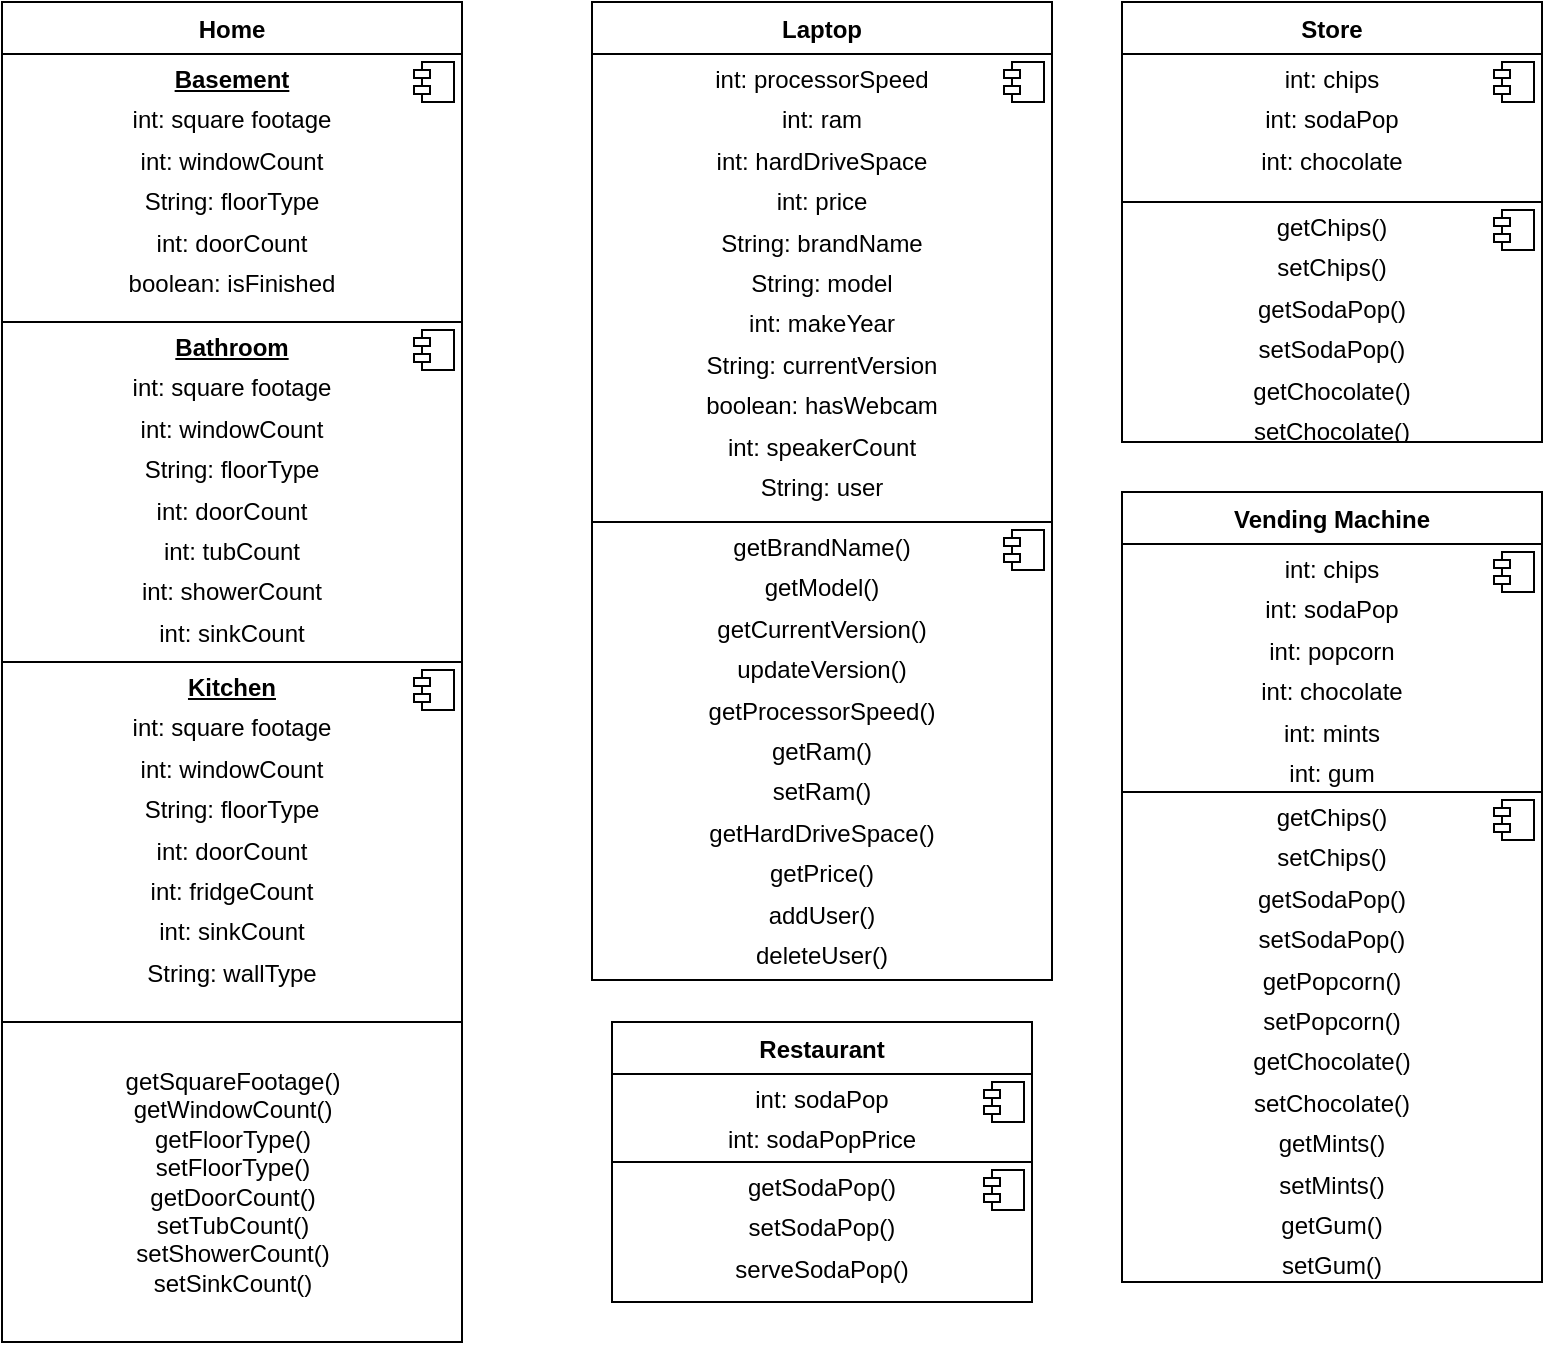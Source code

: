 <mxfile version="11.0.9" type="device"><diagram id="vs5ANBardJPIIRw19fNU" name="Page-1"><mxGraphModel dx="1186" dy="766" grid="1" gridSize="10" guides="1" tooltips="1" connect="1" arrows="1" fold="1" page="1" pageScale="1" pageWidth="850" pageHeight="1100" math="0" shadow="0"><root><mxCell id="0"/><mxCell id="1" parent="0"/><mxCell id="6WhlAu-ilAFkvbEj0gqO-1" value="Home" style="swimlane;fontStyle=1;align=center;verticalAlign=top;childLayout=stackLayout;horizontal=1;startSize=26;horizontalStack=0;resizeParent=1;resizeParentMax=0;resizeLast=0;collapsible=1;marginBottom=0;" vertex="1" parent="1"><mxGeometry x="50" y="40" width="230" height="330" as="geometry"/></mxCell><mxCell id="6WhlAu-ilAFkvbEj0gqO-5" value="&lt;p style=&quot;margin: 0px ; margin-top: 6px ; text-align: center&quot;&gt;&lt;b&gt;&lt;u&gt;Basement&lt;/u&gt;&lt;/b&gt;&lt;/p&gt;&lt;p style=&quot;margin: 0px ; margin-top: 6px ; text-align: center&quot;&gt;int: square footage&lt;/p&gt;&lt;p style=&quot;margin: 0px ; margin-top: 6px ; text-align: center&quot;&gt;int: windowCount&lt;/p&gt;&lt;p style=&quot;margin: 0px ; margin-top: 6px ; text-align: center&quot;&gt;String: floorType&lt;/p&gt;&lt;p style=&quot;margin: 0px ; margin-top: 6px ; text-align: center&quot;&gt;int: doorCount&lt;/p&gt;&lt;p style=&quot;margin: 0px ; margin-top: 6px ; text-align: center&quot;&gt;boolean: isFinished&lt;/p&gt;&lt;p style=&quot;margin: 0px ; margin-top: 6px ; text-align: center&quot;&gt;&lt;b&gt;&lt;br&gt;&lt;/b&gt;&lt;/p&gt;" style="align=left;overflow=fill;html=1;" vertex="1" parent="6WhlAu-ilAFkvbEj0gqO-1"><mxGeometry y="26" width="230" height="304" as="geometry"/></mxCell><mxCell id="6WhlAu-ilAFkvbEj0gqO-6" value="" style="shape=component;jettyWidth=8;jettyHeight=4;" vertex="1" parent="6WhlAu-ilAFkvbEj0gqO-5"><mxGeometry x="1" width="20" height="20" relative="1" as="geometry"><mxPoint x="-24" y="4" as="offset"/></mxGeometry></mxCell><mxCell id="6WhlAu-ilAFkvbEj0gqO-7" value="&lt;p style=&quot;margin: 0px ; margin-top: 6px ; text-align: center&quot;&gt;&lt;b&gt;&lt;u&gt;Bathroom&lt;/u&gt;&lt;/b&gt;&lt;/p&gt;&lt;p style=&quot;margin: 0px ; margin-top: 6px ; text-align: center&quot;&gt;int: square footage&lt;/p&gt;&lt;p style=&quot;margin: 0px ; margin-top: 6px ; text-align: center&quot;&gt;int: windowCount&lt;/p&gt;&lt;p style=&quot;margin: 0px ; margin-top: 6px ; text-align: center&quot;&gt;String: floorType&lt;/p&gt;&lt;p style=&quot;margin: 0px ; margin-top: 6px ; text-align: center&quot;&gt;int: doorCount&lt;/p&gt;&lt;p style=&quot;margin: 0px ; margin-top: 6px ; text-align: center&quot;&gt;int: tubCount&lt;/p&gt;&lt;p style=&quot;margin: 0px ; margin-top: 6px ; text-align: center&quot;&gt;int: showerCount&lt;/p&gt;&lt;p style=&quot;margin: 0px ; margin-top: 6px ; text-align: center&quot;&gt;int: sinkCount&lt;/p&gt;&lt;p style=&quot;margin: 0px ; margin-top: 6px ; text-align: center&quot;&gt;&lt;b&gt;&lt;br&gt;&lt;/b&gt;&lt;/p&gt;" style="align=left;overflow=fill;html=1;" vertex="1" parent="6WhlAu-ilAFkvbEj0gqO-5"><mxGeometry y="134" width="230" height="170" as="geometry"/></mxCell><mxCell id="6WhlAu-ilAFkvbEj0gqO-8" value="" style="shape=component;jettyWidth=8;jettyHeight=4;" vertex="1" parent="6WhlAu-ilAFkvbEj0gqO-7"><mxGeometry x="1" width="20" height="20" relative="1" as="geometry"><mxPoint x="-24" y="4" as="offset"/></mxGeometry></mxCell><mxCell id="6WhlAu-ilAFkvbEj0gqO-9" value="&lt;p style=&quot;margin: 0px ; margin-top: 6px ; text-align: center&quot;&gt;&lt;b&gt;&lt;u&gt;Kitchen&lt;/u&gt;&lt;/b&gt;&lt;/p&gt;&lt;p style=&quot;margin: 0px ; margin-top: 6px ; text-align: center&quot;&gt;int: square footage&lt;br&gt;&lt;/p&gt;&lt;p style=&quot;margin: 0px ; margin-top: 6px ; text-align: center&quot;&gt;int: windowCount&lt;/p&gt;&lt;p style=&quot;margin: 0px ; margin-top: 6px ; text-align: center&quot;&gt;String: floorType&lt;/p&gt;&lt;p style=&quot;margin: 0px ; margin-top: 6px ; text-align: center&quot;&gt;int: doorCount&lt;/p&gt;&lt;p style=&quot;margin: 0px ; margin-top: 6px ; text-align: center&quot;&gt;int: fridgeCount&lt;/p&gt;&lt;p style=&quot;margin: 0px ; margin-top: 6px ; text-align: center&quot;&gt;int: sinkCount&lt;/p&gt;&lt;p style=&quot;margin: 0px ; margin-top: 6px ; text-align: center&quot;&gt;String: wallType&lt;/p&gt;" style="align=left;overflow=fill;html=1;" vertex="1" parent="1"><mxGeometry x="50" y="370" width="230" height="340" as="geometry"/></mxCell><mxCell id="6WhlAu-ilAFkvbEj0gqO-10" value="" style="shape=component;jettyWidth=8;jettyHeight=4;" vertex="1" parent="6WhlAu-ilAFkvbEj0gqO-9"><mxGeometry x="1" width="20" height="20" relative="1" as="geometry"><mxPoint x="-24" y="4" as="offset"/></mxGeometry></mxCell><mxCell id="6WhlAu-ilAFkvbEj0gqO-24" value="getSquareFootage()&lt;br&gt;getWindowCount()&lt;br&gt;getFloorType()&lt;br&gt;setFloorType()&lt;br&gt;getDoorCount()&lt;br&gt;setTubCount()&lt;br&gt;setShowerCount()&lt;br&gt;setSinkCount()&lt;br&gt;" style="html=1;" vertex="1" parent="6WhlAu-ilAFkvbEj0gqO-9"><mxGeometry y="180" width="230" height="160" as="geometry"/></mxCell><mxCell id="6WhlAu-ilAFkvbEj0gqO-15" value="Laptop" style="swimlane;fontStyle=1;align=center;verticalAlign=top;childLayout=stackLayout;horizontal=1;startSize=26;horizontalStack=0;resizeParent=1;resizeParentMax=0;resizeLast=0;collapsible=1;marginBottom=0;" vertex="1" parent="1"><mxGeometry x="345" y="40" width="230" height="260" as="geometry"/></mxCell><mxCell id="6WhlAu-ilAFkvbEj0gqO-16" value="&lt;p style=&quot;margin: 0px ; margin-top: 6px ; text-align: center&quot;&gt;int: processorSpeed&lt;/p&gt;&lt;p style=&quot;margin: 0px ; margin-top: 6px ; text-align: center&quot;&gt;int: ram&lt;/p&gt;&lt;p style=&quot;margin: 0px ; margin-top: 6px ; text-align: center&quot;&gt;int: hardDriveSpace&lt;/p&gt;&lt;p style=&quot;margin: 0px ; margin-top: 6px ; text-align: center&quot;&gt;int: price&lt;/p&gt;&lt;p style=&quot;margin: 0px ; margin-top: 6px ; text-align: center&quot;&gt;String: brandName&lt;/p&gt;&lt;p style=&quot;margin: 0px ; margin-top: 6px ; text-align: center&quot;&gt;String: model&lt;/p&gt;&lt;p style=&quot;margin: 0px ; margin-top: 6px ; text-align: center&quot;&gt;int: makeYear&lt;/p&gt;&lt;p style=&quot;margin: 0px ; margin-top: 6px ; text-align: center&quot;&gt;String: currentVersion&lt;/p&gt;&lt;p style=&quot;margin: 0px ; margin-top: 6px ; text-align: center&quot;&gt;boolean: hasWebcam&lt;/p&gt;&lt;p style=&quot;margin: 0px ; margin-top: 6px ; text-align: center&quot;&gt;int: speakerCount&lt;/p&gt;&lt;p style=&quot;margin: 0px ; margin-top: 6px ; text-align: center&quot;&gt;String: user&lt;/p&gt;&lt;p style=&quot;margin: 0px ; margin-top: 6px ; text-align: center&quot;&gt;&lt;br&gt;&lt;/p&gt;&lt;p style=&quot;margin: 0px ; margin-top: 6px ; text-align: center&quot;&gt;&lt;b&gt;&lt;u&gt;&lt;br&gt;&lt;/u&gt;&lt;/b&gt;&lt;/p&gt;" style="align=left;overflow=fill;html=1;" vertex="1" parent="6WhlAu-ilAFkvbEj0gqO-15"><mxGeometry y="26" width="230" height="234" as="geometry"/></mxCell><mxCell id="6WhlAu-ilAFkvbEj0gqO-17" value="" style="shape=component;jettyWidth=8;jettyHeight=4;" vertex="1" parent="6WhlAu-ilAFkvbEj0gqO-16"><mxGeometry x="1" width="20" height="20" relative="1" as="geometry"><mxPoint x="-24" y="4" as="offset"/></mxGeometry></mxCell><mxCell id="6WhlAu-ilAFkvbEj0gqO-18" value="&lt;p style=&quot;margin: 0px ; margin-top: 6px ; text-align: center&quot;&gt;getBrandName()&lt;/p&gt;&lt;p style=&quot;margin: 0px ; margin-top: 6px ; text-align: center&quot;&gt;getModel()&lt;/p&gt;&lt;p style=&quot;margin: 0px ; margin-top: 6px ; text-align: center&quot;&gt;getCurrentVersion()&lt;/p&gt;&lt;p style=&quot;margin: 0px ; margin-top: 6px ; text-align: center&quot;&gt;updateVersion()&lt;/p&gt;&lt;p style=&quot;margin: 0px ; margin-top: 6px ; text-align: center&quot;&gt;getProcessorSpeed()&lt;/p&gt;&lt;p style=&quot;margin: 0px ; margin-top: 6px ; text-align: center&quot;&gt;getRam()&lt;/p&gt;&lt;p style=&quot;margin: 0px ; margin-top: 6px ; text-align: center&quot;&gt;setRam()&lt;/p&gt;&lt;p style=&quot;margin: 0px ; margin-top: 6px ; text-align: center&quot;&gt;getHardDriveSpace()&lt;/p&gt;&lt;p style=&quot;margin: 0px ; margin-top: 6px ; text-align: center&quot;&gt;getPrice()&lt;/p&gt;&lt;p style=&quot;margin: 0px ; margin-top: 6px ; text-align: center&quot;&gt;addUser()&lt;/p&gt;&lt;p style=&quot;margin: 0px ; margin-top: 6px ; text-align: center&quot;&gt;deleteUser()&lt;/p&gt;&lt;p style=&quot;margin: 0px ; margin-top: 6px ; text-align: center&quot;&gt;&lt;br&gt;&lt;/p&gt;&lt;p style=&quot;margin: 0px ; margin-top: 6px ; text-align: center&quot;&gt;&lt;b&gt;&lt;u&gt;&lt;br&gt;&lt;/u&gt;&lt;/b&gt;&lt;/p&gt;" style="align=left;overflow=fill;html=1;" vertex="1" parent="1"><mxGeometry x="345" y="300" width="230" height="229" as="geometry"/></mxCell><mxCell id="6WhlAu-ilAFkvbEj0gqO-19" value="" style="shape=component;jettyWidth=8;jettyHeight=4;" vertex="1" parent="6WhlAu-ilAFkvbEj0gqO-18"><mxGeometry x="1" width="20" height="20" relative="1" as="geometry"><mxPoint x="-24" y="4" as="offset"/></mxGeometry></mxCell><mxCell id="6WhlAu-ilAFkvbEj0gqO-27" value="Store" style="swimlane;fontStyle=1;align=center;verticalAlign=top;childLayout=stackLayout;horizontal=1;startSize=26;horizontalStack=0;resizeParent=1;resizeParentMax=0;resizeLast=0;collapsible=1;marginBottom=0;" vertex="1" parent="1"><mxGeometry x="610" y="40" width="210" height="100" as="geometry"/></mxCell><mxCell id="6WhlAu-ilAFkvbEj0gqO-28" value="&lt;p style=&quot;margin: 0px ; margin-top: 6px ; text-align: center&quot;&gt;int: chips&lt;/p&gt;&lt;p style=&quot;margin: 0px ; margin-top: 6px ; text-align: center&quot;&gt;int: sodaPop&lt;/p&gt;&lt;p style=&quot;margin: 0px ; margin-top: 6px ; text-align: center&quot;&gt;int: chocolate&lt;/p&gt;&lt;p style=&quot;margin: 0px ; margin-top: 6px ; text-align: center&quot;&gt;&lt;br&gt;&lt;/p&gt;" style="align=left;overflow=fill;html=1;" vertex="1" parent="6WhlAu-ilAFkvbEj0gqO-27"><mxGeometry y="26" width="210" height="74" as="geometry"/></mxCell><mxCell id="6WhlAu-ilAFkvbEj0gqO-29" value="" style="shape=component;jettyWidth=8;jettyHeight=4;" vertex="1" parent="6WhlAu-ilAFkvbEj0gqO-28"><mxGeometry x="1" width="20" height="20" relative="1" as="geometry"><mxPoint x="-24" y="4" as="offset"/></mxGeometry></mxCell><mxCell id="6WhlAu-ilAFkvbEj0gqO-30" value="&lt;p style=&quot;margin: 0px ; margin-top: 6px ; text-align: center&quot;&gt;getChips()&lt;/p&gt;&lt;p style=&quot;margin: 0px ; margin-top: 6px ; text-align: center&quot;&gt;setChips()&lt;/p&gt;&lt;p style=&quot;margin: 0px ; margin-top: 6px ; text-align: center&quot;&gt;getSodaPop()&lt;/p&gt;&lt;p style=&quot;margin: 0px ; margin-top: 6px ; text-align: center&quot;&gt;setSodaPop()&lt;/p&gt;&lt;p style=&quot;margin: 0px ; margin-top: 6px ; text-align: center&quot;&gt;getChocolate()&lt;/p&gt;&lt;p style=&quot;margin: 0px ; margin-top: 6px ; text-align: center&quot;&gt;setChocolate()&lt;/p&gt;" style="align=left;overflow=fill;html=1;" vertex="1" parent="1"><mxGeometry x="610" y="140" width="210" height="120" as="geometry"/></mxCell><mxCell id="6WhlAu-ilAFkvbEj0gqO-31" value="" style="shape=component;jettyWidth=8;jettyHeight=4;" vertex="1" parent="6WhlAu-ilAFkvbEj0gqO-30"><mxGeometry x="1" width="20" height="20" relative="1" as="geometry"><mxPoint x="-24" y="4" as="offset"/></mxGeometry></mxCell><mxCell id="6WhlAu-ilAFkvbEj0gqO-32" value="Vending Machine" style="swimlane;fontStyle=1;align=center;verticalAlign=top;childLayout=stackLayout;horizontal=1;startSize=26;horizontalStack=0;resizeParent=1;resizeParentMax=0;resizeLast=0;collapsible=1;marginBottom=0;" vertex="1" parent="1"><mxGeometry x="610" y="285" width="210" height="150" as="geometry"/></mxCell><mxCell id="6WhlAu-ilAFkvbEj0gqO-33" value="&lt;p style=&quot;margin: 0px ; margin-top: 6px ; text-align: center&quot;&gt;int: chips&lt;/p&gt;&lt;p style=&quot;margin: 0px ; margin-top: 6px ; text-align: center&quot;&gt;int: sodaPop&lt;/p&gt;&lt;p style=&quot;margin: 0px ; margin-top: 6px ; text-align: center&quot;&gt;int: popcorn&lt;/p&gt;&lt;p style=&quot;margin: 0px ; margin-top: 6px ; text-align: center&quot;&gt;int: chocolate&lt;/p&gt;&lt;p style=&quot;margin: 0px ; margin-top: 6px ; text-align: center&quot;&gt;int: mints&lt;/p&gt;&lt;p style=&quot;margin: 0px ; margin-top: 6px ; text-align: center&quot;&gt;int: gum&lt;/p&gt;&lt;p style=&quot;margin: 0px ; margin-top: 6px ; text-align: center&quot;&gt;&lt;br&gt;&lt;/p&gt;&lt;p style=&quot;margin: 0px ; margin-top: 6px ; text-align: center&quot;&gt;&lt;br&gt;&lt;/p&gt;" style="align=left;overflow=fill;html=1;" vertex="1" parent="6WhlAu-ilAFkvbEj0gqO-32"><mxGeometry y="26" width="210" height="124" as="geometry"/></mxCell><mxCell id="6WhlAu-ilAFkvbEj0gqO-34" value="" style="shape=component;jettyWidth=8;jettyHeight=4;" vertex="1" parent="6WhlAu-ilAFkvbEj0gqO-33"><mxGeometry x="1" width="20" height="20" relative="1" as="geometry"><mxPoint x="-24" y="4" as="offset"/></mxGeometry></mxCell><mxCell id="6WhlAu-ilAFkvbEj0gqO-35" value="&lt;p style=&quot;margin: 0px ; margin-top: 6px ; text-align: center&quot;&gt;getChips()&lt;/p&gt;&lt;p style=&quot;margin: 0px ; margin-top: 6px ; text-align: center&quot;&gt;setChips()&lt;/p&gt;&lt;p style=&quot;margin: 0px ; margin-top: 6px ; text-align: center&quot;&gt;getSodaPop()&lt;/p&gt;&lt;p style=&quot;margin: 0px ; margin-top: 6px ; text-align: center&quot;&gt;setSodaPop()&lt;/p&gt;&lt;p style=&quot;margin: 0px ; margin-top: 6px ; text-align: center&quot;&gt;getPopcorn()&lt;/p&gt;&lt;p style=&quot;margin: 0px ; margin-top: 6px ; text-align: center&quot;&gt;setPopcorn()&lt;/p&gt;&lt;p style=&quot;margin: 0px ; margin-top: 6px ; text-align: center&quot;&gt;getChocolate()&lt;/p&gt;&lt;p style=&quot;margin: 0px ; margin-top: 6px ; text-align: center&quot;&gt;setChocolate()&lt;/p&gt;&lt;p style=&quot;margin: 0px ; margin-top: 6px ; text-align: center&quot;&gt;getMints()&lt;/p&gt;&lt;p style=&quot;margin: 0px ; margin-top: 6px ; text-align: center&quot;&gt;setMints()&lt;/p&gt;&lt;p style=&quot;margin: 0px ; margin-top: 6px ; text-align: center&quot;&gt;getGum()&lt;/p&gt;&lt;p style=&quot;margin: 0px ; margin-top: 6px ; text-align: center&quot;&gt;setGum()&lt;/p&gt;" style="align=left;overflow=fill;html=1;" vertex="1" parent="1"><mxGeometry x="610" y="435" width="210" height="245" as="geometry"/></mxCell><mxCell id="6WhlAu-ilAFkvbEj0gqO-36" value="" style="shape=component;jettyWidth=8;jettyHeight=4;" vertex="1" parent="6WhlAu-ilAFkvbEj0gqO-35"><mxGeometry x="1" width="20" height="20" relative="1" as="geometry"><mxPoint x="-24" y="4" as="offset"/></mxGeometry></mxCell><mxCell id="6WhlAu-ilAFkvbEj0gqO-37" value="Restaurant" style="swimlane;fontStyle=1;align=center;verticalAlign=top;childLayout=stackLayout;horizontal=1;startSize=26;horizontalStack=0;resizeParent=1;resizeParentMax=0;resizeLast=0;collapsible=1;marginBottom=0;" vertex="1" parent="1"><mxGeometry x="355" y="550" width="210" height="70" as="geometry"/></mxCell><mxCell id="6WhlAu-ilAFkvbEj0gqO-38" value="&lt;p style=&quot;margin: 0px ; margin-top: 6px ; text-align: center&quot;&gt;int: sodaPop&lt;/p&gt;&lt;p style=&quot;margin: 0px ; margin-top: 6px ; text-align: center&quot;&gt;int: sodaPopPrice&lt;/p&gt;&lt;p style=&quot;margin: 0px ; margin-top: 6px ; text-align: center&quot;&gt;&lt;br&gt;&lt;/p&gt;" style="align=left;overflow=fill;html=1;" vertex="1" parent="6WhlAu-ilAFkvbEj0gqO-37"><mxGeometry y="26" width="210" height="44" as="geometry"/></mxCell><mxCell id="6WhlAu-ilAFkvbEj0gqO-39" value="" style="shape=component;jettyWidth=8;jettyHeight=4;" vertex="1" parent="6WhlAu-ilAFkvbEj0gqO-38"><mxGeometry x="1" width="20" height="20" relative="1" as="geometry"><mxPoint x="-24" y="4" as="offset"/></mxGeometry></mxCell><mxCell id="6WhlAu-ilAFkvbEj0gqO-40" value="&lt;p style=&quot;margin: 0px ; margin-top: 6px ; text-align: center&quot;&gt;getSodaPop()&lt;/p&gt;&lt;p style=&quot;margin: 0px ; margin-top: 6px ; text-align: center&quot;&gt;setSodaPop()&lt;/p&gt;&lt;p style=&quot;margin: 0px ; margin-top: 6px ; text-align: center&quot;&gt;serveSodaPop()&lt;/p&gt;" style="align=left;overflow=fill;html=1;" vertex="1" parent="1"><mxGeometry x="355" y="620" width="210" height="70" as="geometry"/></mxCell><mxCell id="6WhlAu-ilAFkvbEj0gqO-41" value="" style="shape=component;jettyWidth=8;jettyHeight=4;" vertex="1" parent="6WhlAu-ilAFkvbEj0gqO-40"><mxGeometry x="1" width="20" height="20" relative="1" as="geometry"><mxPoint x="-24" y="4" as="offset"/></mxGeometry></mxCell></root></mxGraphModel></diagram></mxfile>